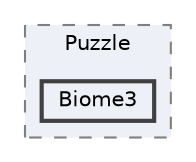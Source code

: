 digraph "Assets/Scripts/Dungeon/Puzzle/Biome3"
{
 // LATEX_PDF_SIZE
  bgcolor="transparent";
  edge [fontname=Helvetica,fontsize=10,labelfontname=Helvetica,labelfontsize=10];
  node [fontname=Helvetica,fontsize=10,shape=box,height=0.2,width=0.4];
  compound=true
  subgraph clusterdir_45a8c8ac825a72ca9bbddfcbebfe8851 {
    graph [ bgcolor="#edf0f7", pencolor="grey50", label="Puzzle", fontname=Helvetica,fontsize=10 style="filled,dashed", URL="dir_45a8c8ac825a72ca9bbddfcbebfe8851.html",tooltip=""]
  dir_3e54086e33a4ec1c2eb08d03f2fd48e6 [label="Biome3", fillcolor="#edf0f7", color="grey25", style="filled,bold", URL="dir_3e54086e33a4ec1c2eb08d03f2fd48e6.html",tooltip=""];
  }
}
